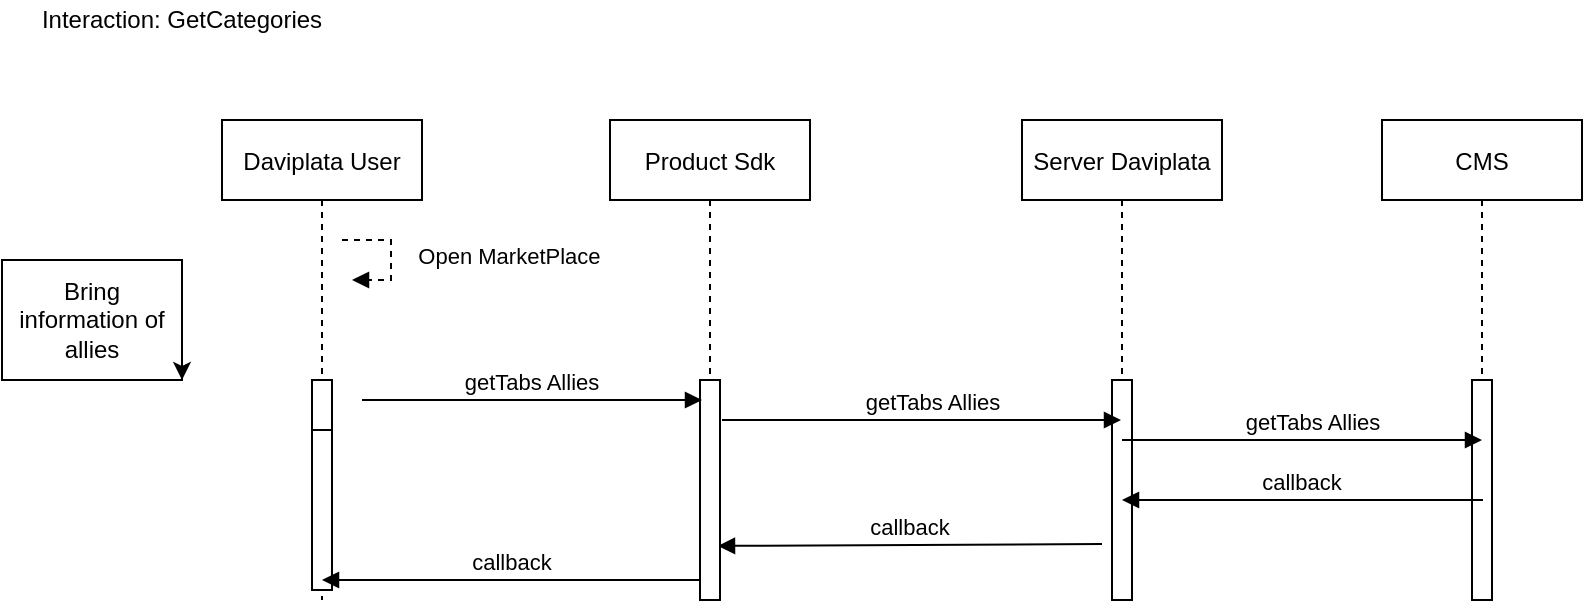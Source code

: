 <mxfile version="13.8.9-1" type="device"><diagram id="Re8rn0CYboMSApbDEG_J" name="Page-1"><mxGraphModel dx="830" dy="742" grid="1" gridSize="10" guides="1" tooltips="1" connect="1" arrows="1" fold="1" page="1" pageScale="1" pageWidth="827" pageHeight="1169" math="0" shadow="0"><root><mxCell id="0"/><mxCell id="1" parent="0"/><mxCell id="MWPrLHcyQDIsTzdrFSB2-11" value="Daviplata User" style="shape=umlLifeline;perimeter=lifelinePerimeter;container=1;collapsible=0;recursiveResize=0;rounded=0;shadow=0;strokeWidth=1;" parent="1" vertex="1"><mxGeometry x="120" y="80" width="100" height="240" as="geometry"/></mxCell><mxCell id="MWPrLHcyQDIsTzdrFSB2-12" value="" style="points=[];perimeter=orthogonalPerimeter;rounded=0;shadow=0;strokeWidth=1;" parent="MWPrLHcyQDIsTzdrFSB2-11" vertex="1"><mxGeometry x="45" y="130" width="10" height="100" as="geometry"/></mxCell><mxCell id="MWPrLHcyQDIsTzdrFSB2-13" value="" style="points=[];perimeter=orthogonalPerimeter;rounded=0;shadow=0;strokeWidth=1;" parent="MWPrLHcyQDIsTzdrFSB2-11" vertex="1"><mxGeometry x="45" y="155" width="10" height="80" as="geometry"/></mxCell><mxCell id="MWPrLHcyQDIsTzdrFSB2-14" value="CMS" style="shape=umlLifeline;perimeter=lifelinePerimeter;container=1;collapsible=0;recursiveResize=0;rounded=0;shadow=0;strokeWidth=1;" parent="1" vertex="1"><mxGeometry x="700" y="80" width="100" height="240" as="geometry"/></mxCell><mxCell id="MWPrLHcyQDIsTzdrFSB2-15" value="" style="points=[];perimeter=orthogonalPerimeter;rounded=0;shadow=0;strokeWidth=1;" parent="MWPrLHcyQDIsTzdrFSB2-14" vertex="1"><mxGeometry x="45" y="130" width="10" height="110" as="geometry"/></mxCell><mxCell id="MWPrLHcyQDIsTzdrFSB2-18" value="callback" style="verticalAlign=bottom;endArrow=block;shadow=0;strokeWidth=1;" parent="1" edge="1" target="MWPrLHcyQDIsTzdrFSB2-11"><mxGeometry relative="1" as="geometry"><mxPoint x="360" y="310" as="sourcePoint"/><mxPoint x="190" y="310" as="targetPoint"/><Array as="points"><mxPoint x="245" y="310"/></Array></mxGeometry></mxCell><mxCell id="MWPrLHcyQDIsTzdrFSB2-20" value="Bring information of allies" style="rounded=0;whiteSpace=wrap;html=1;" parent="1" vertex="1"><mxGeometry x="10" y="150" width="90" height="60" as="geometry"/></mxCell><mxCell id="MWPrLHcyQDIsTzdrFSB2-21" value="&amp;nbsp;&amp;nbsp; Open MarketPlace" style="edgeStyle=orthogonalEdgeStyle;html=1;align=left;spacingLeft=2;endArrow=block;rounded=0;entryX=1;entryY=0;dashed=1;" parent="1" edge="1"><mxGeometry relative="1" as="geometry"><mxPoint x="180" y="140" as="sourcePoint"/><Array as="points"><mxPoint x="204.5" y="140"/></Array><mxPoint x="185" y="160" as="targetPoint"/></mxGeometry></mxCell><mxCell id="MWPrLHcyQDIsTzdrFSB2-22" style="edgeStyle=orthogonalEdgeStyle;rounded=0;orthogonalLoop=1;jettySize=auto;html=1;exitX=1;exitY=0.5;exitDx=0;exitDy=0;entryX=1;entryY=1;entryDx=0;entryDy=0;" parent="1" source="MWPrLHcyQDIsTzdrFSB2-20" target="MWPrLHcyQDIsTzdrFSB2-20" edge="1"><mxGeometry relative="1" as="geometry"/></mxCell><mxCell id="MWPrLHcyQDIsTzdrFSB2-23" value="Server Daviplata" style="shape=umlLifeline;perimeter=lifelinePerimeter;container=1;collapsible=0;recursiveResize=0;rounded=0;shadow=0;strokeWidth=1;" parent="1" vertex="1"><mxGeometry x="520" y="80" width="100" height="240" as="geometry"/></mxCell><mxCell id="MWPrLHcyQDIsTzdrFSB2-24" value="" style="points=[];perimeter=orthogonalPerimeter;rounded=0;shadow=0;strokeWidth=1;" parent="MWPrLHcyQDIsTzdrFSB2-23" vertex="1"><mxGeometry x="45" y="130" width="10" height="110" as="geometry"/></mxCell><mxCell id="MWPrLHcyQDIsTzdrFSB2-26" value="callback" style="verticalAlign=bottom;endArrow=block;shadow=0;strokeWidth=1;entryX=0.9;entryY=0.645;entryDx=0;entryDy=0;entryPerimeter=0;" parent="1" edge="1"><mxGeometry relative="1" as="geometry"><mxPoint x="560" y="292" as="sourcePoint"/><mxPoint x="368" y="292.95" as="targetPoint"/></mxGeometry></mxCell><mxCell id="MWPrLHcyQDIsTzdrFSB2-35" value="Interaction: GetCategories" style="text;html=1;strokeColor=none;fillColor=none;align=center;verticalAlign=middle;whiteSpace=wrap;rounded=0;" parent="1" vertex="1"><mxGeometry x="10" y="20" width="180" height="20" as="geometry"/></mxCell><mxCell id="zVS_3PA-0bF-qaVt0Yxp-1" value="Product Sdk" style="shape=umlLifeline;perimeter=lifelinePerimeter;container=1;collapsible=0;recursiveResize=0;rounded=0;shadow=0;strokeWidth=1;" vertex="1" parent="1"><mxGeometry x="314" y="80" width="100" height="240" as="geometry"/></mxCell><mxCell id="zVS_3PA-0bF-qaVt0Yxp-2" value="" style="points=[];perimeter=orthogonalPerimeter;rounded=0;shadow=0;strokeWidth=1;" vertex="1" parent="zVS_3PA-0bF-qaVt0Yxp-1"><mxGeometry x="45" y="130" width="10" height="110" as="geometry"/></mxCell><mxCell id="zVS_3PA-0bF-qaVt0Yxp-3" value="getTabs Allies" style="verticalAlign=bottom;endArrow=block;entryX=0;entryY=0;shadow=0;strokeWidth=1;" edge="1" parent="1"><mxGeometry relative="1" as="geometry"><mxPoint x="190" y="220" as="sourcePoint"/><mxPoint x="360" y="220" as="targetPoint"/></mxGeometry></mxCell><mxCell id="zVS_3PA-0bF-qaVt0Yxp-4" value="getTabs Allies" style="verticalAlign=bottom;endArrow=block;shadow=0;strokeWidth=1;" edge="1" parent="1" target="MWPrLHcyQDIsTzdrFSB2-23"><mxGeometry x="0.059" relative="1" as="geometry"><mxPoint x="370" y="230" as="sourcePoint"/><mxPoint x="540" y="230" as="targetPoint"/><mxPoint as="offset"/></mxGeometry></mxCell><mxCell id="zVS_3PA-0bF-qaVt0Yxp-5" value="callback" style="verticalAlign=bottom;endArrow=block;shadow=0;strokeWidth=1;" edge="1" parent="1"><mxGeometry relative="1" as="geometry"><mxPoint x="750.5" y="270" as="sourcePoint"/><mxPoint x="570" y="270" as="targetPoint"/></mxGeometry></mxCell><mxCell id="zVS_3PA-0bF-qaVt0Yxp-6" value="getTabs Allies" style="verticalAlign=bottom;endArrow=block;shadow=0;strokeWidth=1;" edge="1" parent="1"><mxGeometry x="0.059" relative="1" as="geometry"><mxPoint x="570" y="240" as="sourcePoint"/><mxPoint x="750" y="240" as="targetPoint"/><mxPoint as="offset"/></mxGeometry></mxCell></root></mxGraphModel></diagram></mxfile>